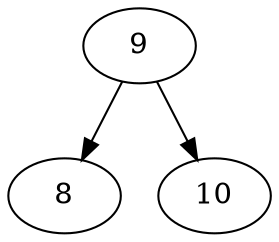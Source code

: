 digraph AVLBaum
{
9 -> 8;
9 -> 10;
}
digraph AVLBaum
{
9 -> 8;
9 -> 10;
}
digraph AVLBaum
{
9 -> 8;
9 -> 10;
}

